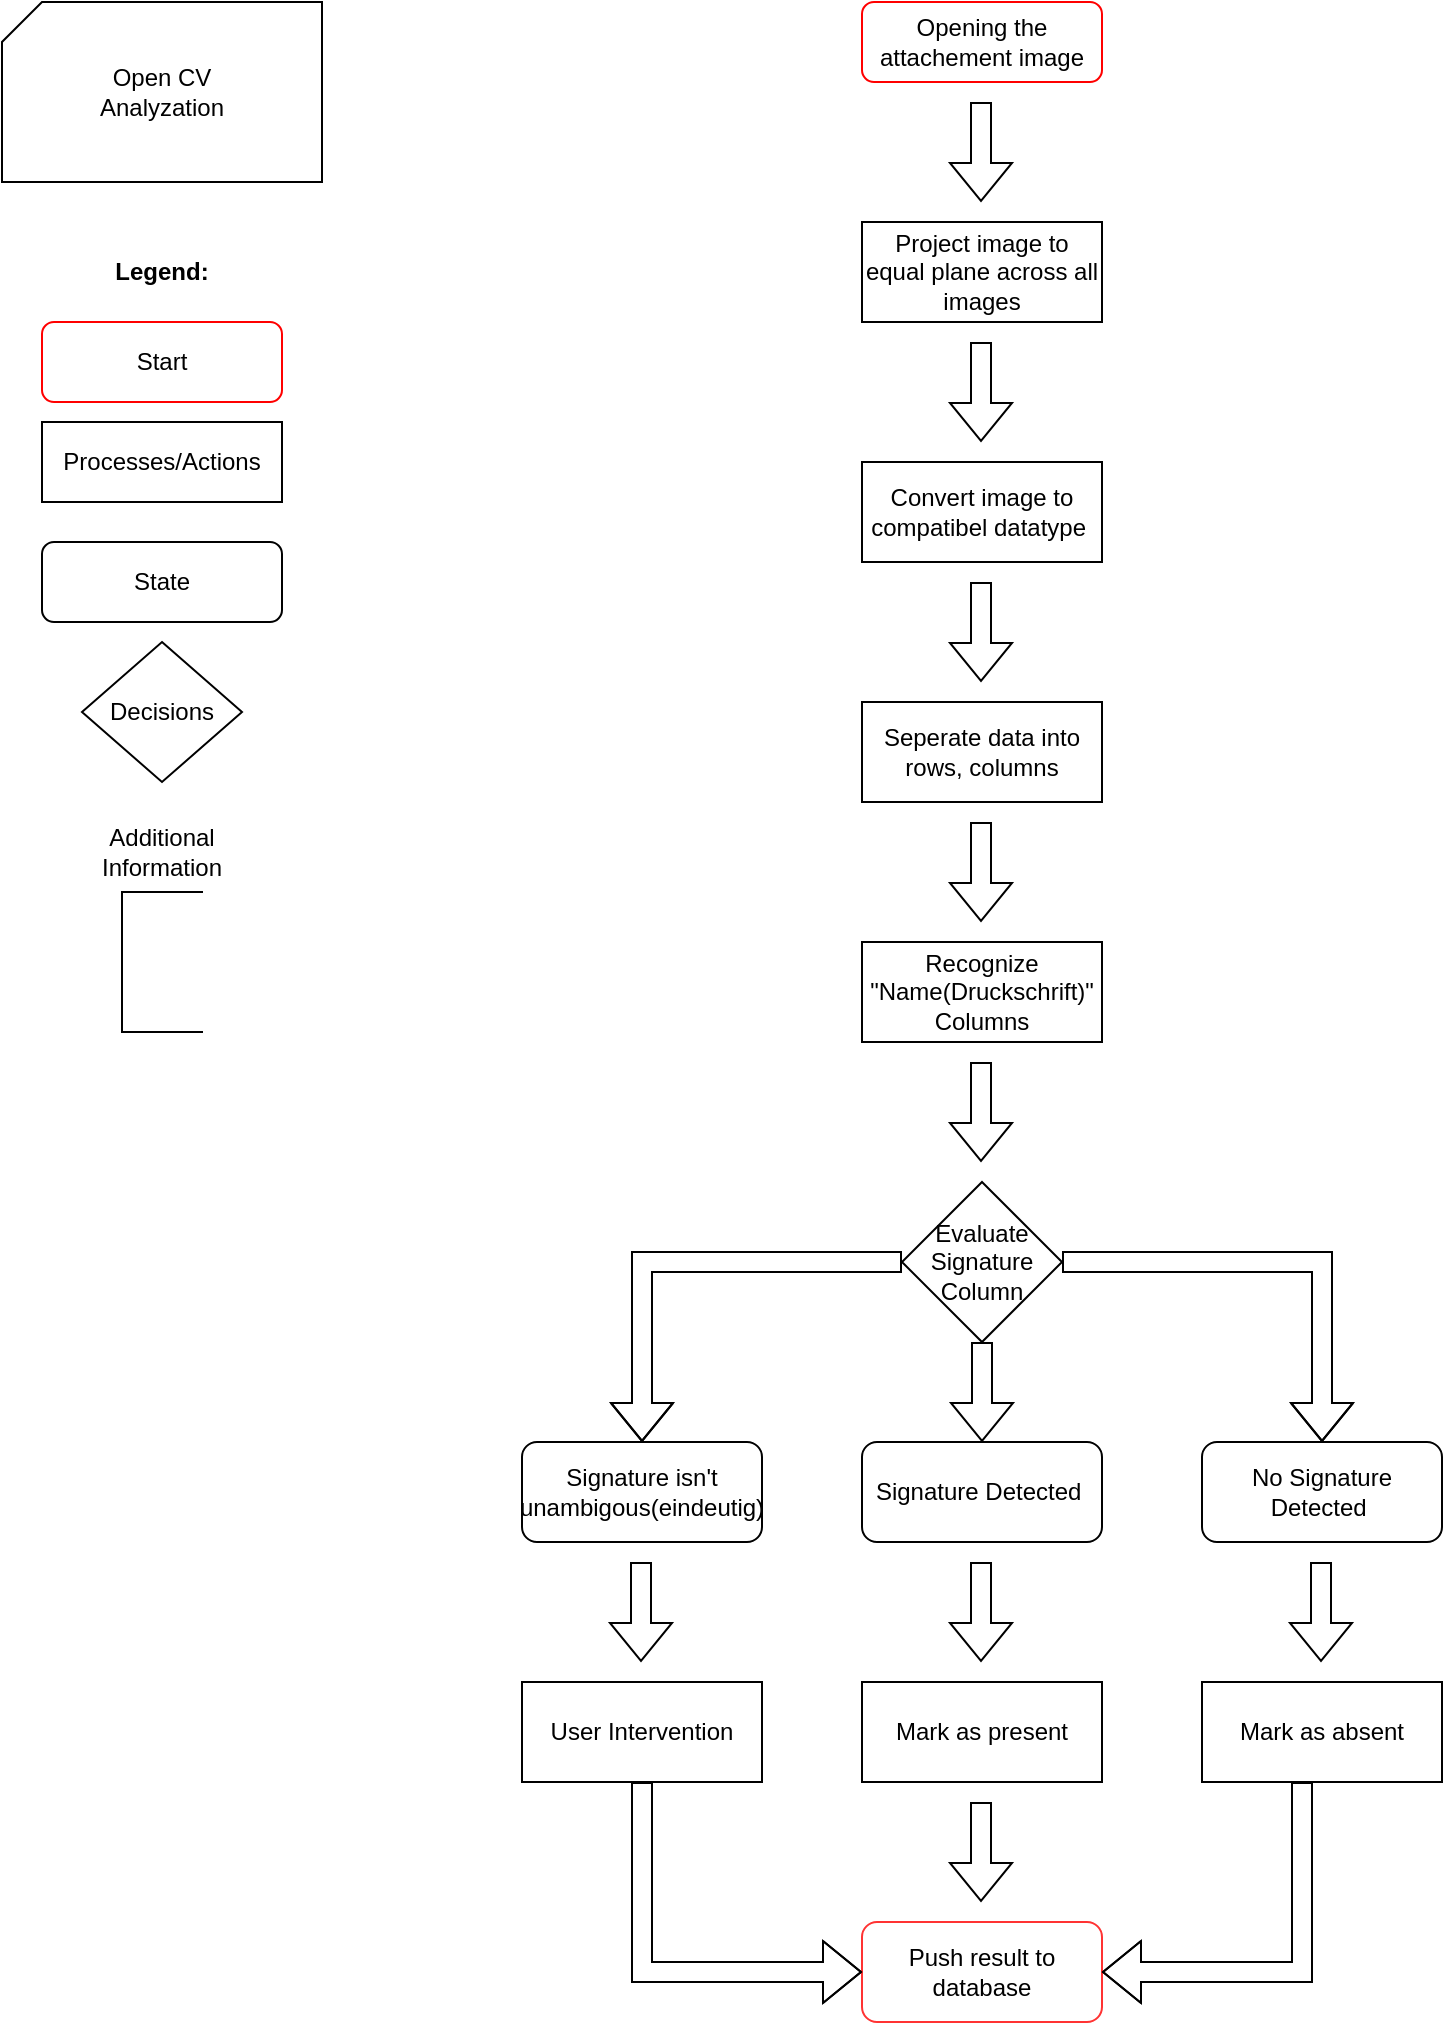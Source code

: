 <mxfile version="21.6.5" type="device">
  <diagram id="C5RBs43oDa-KdzZeNtuy" name="Page-1">
    <mxGraphModel dx="948" dy="546" grid="1" gridSize="10" guides="1" tooltips="1" connect="1" arrows="1" fold="1" page="1" pageScale="1" pageWidth="827" pageHeight="1169" math="0" shadow="0">
      <root>
        <mxCell id="WIyWlLk6GJQsqaUBKTNV-0" />
        <mxCell id="WIyWlLk6GJQsqaUBKTNV-1" parent="WIyWlLk6GJQsqaUBKTNV-0" />
        <mxCell id="CbuRB8H8sCCOuhlkq7PC-52" value="Start/End of the Sequence" style="rounded=1;whiteSpace=wrap;html=1;fontSize=12;glass=0;strokeWidth=1;shadow=0;strokeColor=#FF0000;" parent="WIyWlLk6GJQsqaUBKTNV-1" vertex="1">
          <mxGeometry x="90" y="250" width="120" height="40" as="geometry" />
        </mxCell>
        <mxCell id="CbuRB8H8sCCOuhlkq7PC-53" value="Processes/Actions" style="rounded=0;whiteSpace=wrap;html=1;fontSize=12;glass=0;strokeWidth=1;shadow=0;" parent="WIyWlLk6GJQsqaUBKTNV-1" vertex="1">
          <mxGeometry x="90" y="250" width="120" height="40" as="geometry" />
        </mxCell>
        <mxCell id="CbuRB8H8sCCOuhlkq7PC-54" value="Decisions" style="rhombus;whiteSpace=wrap;html=1;" parent="WIyWlLk6GJQsqaUBKTNV-1" vertex="1">
          <mxGeometry x="110" y="360" width="80" height="70" as="geometry" />
        </mxCell>
        <mxCell id="CbuRB8H8sCCOuhlkq7PC-56" value="" style="shape=partialRectangle;whiteSpace=wrap;html=1;bottom=1;right=1;left=1;top=0;fillColor=none;routingCenterX=-0.5;rotation=90;" parent="WIyWlLk6GJQsqaUBKTNV-1" vertex="1">
          <mxGeometry x="115" y="500" width="70" height="40" as="geometry" />
        </mxCell>
        <mxCell id="CbuRB8H8sCCOuhlkq7PC-57" value="Additional Information" style="text;html=1;strokeColor=none;fillColor=none;align=center;verticalAlign=middle;whiteSpace=wrap;rounded=0;" parent="WIyWlLk6GJQsqaUBKTNV-1" vertex="1">
          <mxGeometry x="120" y="450" width="60" height="30" as="geometry" />
        </mxCell>
        <mxCell id="CbuRB8H8sCCOuhlkq7PC-66" value="" style="verticalLabelPosition=bottom;verticalAlign=top;html=1;shape=card;whiteSpace=wrap;size=20;arcSize=12;align=center;" parent="WIyWlLk6GJQsqaUBKTNV-1" vertex="1">
          <mxGeometry x="70" y="40" width="160" height="90" as="geometry" />
        </mxCell>
        <mxCell id="CbuRB8H8sCCOuhlkq7PC-67" value="Open CV Analyzation" style="text;html=1;strokeColor=none;fillColor=none;align=center;verticalAlign=middle;whiteSpace=wrap;rounded=0;" parent="WIyWlLk6GJQsqaUBKTNV-1" vertex="1">
          <mxGeometry x="120" y="70" width="60" height="30" as="geometry" />
        </mxCell>
        <mxCell id="CbuRB8H8sCCOuhlkq7PC-68" value="&lt;b&gt;Legend:&lt;/b&gt;" style="text;html=1;strokeColor=none;fillColor=none;align=center;verticalAlign=middle;whiteSpace=wrap;rounded=0;" parent="WIyWlLk6GJQsqaUBKTNV-1" vertex="1">
          <mxGeometry x="120" y="160" width="60" height="30" as="geometry" />
        </mxCell>
        <mxCell id="CbuRB8H8sCCOuhlkq7PC-69" value="Start" style="rounded=1;whiteSpace=wrap;html=1;fontSize=12;glass=0;strokeWidth=1;shadow=0;strokeColor=#FF0000;" parent="WIyWlLk6GJQsqaUBKTNV-1" vertex="1">
          <mxGeometry x="90" y="200" width="120" height="40" as="geometry" />
        </mxCell>
        <mxCell id="aovXvjX4OymMQ-b7WY1g-1" value="Opening the attachement image" style="rounded=1;whiteSpace=wrap;html=1;fontSize=12;glass=0;strokeWidth=1;shadow=0;strokeColor=#FF0000;" vertex="1" parent="WIyWlLk6GJQsqaUBKTNV-1">
          <mxGeometry x="500" y="40" width="120" height="40" as="geometry" />
        </mxCell>
        <mxCell id="aovXvjX4OymMQ-b7WY1g-2" value="Project image to equal plane across all images" style="rounded=0;whiteSpace=wrap;html=1;fontSize=12;glass=0;strokeWidth=1;shadow=0;" vertex="1" parent="WIyWlLk6GJQsqaUBKTNV-1">
          <mxGeometry x="500" y="150" width="120" height="50" as="geometry" />
        </mxCell>
        <mxCell id="aovXvjX4OymMQ-b7WY1g-3" value="" style="shape=flexArrow;endArrow=classic;html=1;rounded=0;" edge="1" parent="WIyWlLk6GJQsqaUBKTNV-1">
          <mxGeometry width="50" height="50" relative="1" as="geometry">
            <mxPoint x="559.5" y="90" as="sourcePoint" />
            <mxPoint x="559.5" y="140" as="targetPoint" />
          </mxGeometry>
        </mxCell>
        <mxCell id="aovXvjX4OymMQ-b7WY1g-4" value="Convert image to compatibel datatype&amp;nbsp;" style="rounded=0;whiteSpace=wrap;html=1;fontSize=12;glass=0;strokeWidth=1;shadow=0;" vertex="1" parent="WIyWlLk6GJQsqaUBKTNV-1">
          <mxGeometry x="500" y="270" width="120" height="50" as="geometry" />
        </mxCell>
        <mxCell id="aovXvjX4OymMQ-b7WY1g-5" value="" style="shape=flexArrow;endArrow=classic;html=1;rounded=0;" edge="1" parent="WIyWlLk6GJQsqaUBKTNV-1">
          <mxGeometry width="50" height="50" relative="1" as="geometry">
            <mxPoint x="559.5" y="210" as="sourcePoint" />
            <mxPoint x="559.5" y="260" as="targetPoint" />
          </mxGeometry>
        </mxCell>
        <mxCell id="aovXvjX4OymMQ-b7WY1g-7" value="Seperate data into rows, columns" style="rounded=0;whiteSpace=wrap;html=1;fontSize=12;glass=0;strokeWidth=1;shadow=0;" vertex="1" parent="WIyWlLk6GJQsqaUBKTNV-1">
          <mxGeometry x="500" y="390" width="120" height="50" as="geometry" />
        </mxCell>
        <mxCell id="aovXvjX4OymMQ-b7WY1g-9" value="" style="shape=flexArrow;endArrow=classic;html=1;rounded=0;" edge="1" parent="WIyWlLk6GJQsqaUBKTNV-1">
          <mxGeometry width="50" height="50" relative="1" as="geometry">
            <mxPoint x="559.5" y="330" as="sourcePoint" />
            <mxPoint x="559.5" y="380" as="targetPoint" />
          </mxGeometry>
        </mxCell>
        <mxCell id="aovXvjX4OymMQ-b7WY1g-10" value="Recognize &quot;Name(Druckschrift)&quot; Columns" style="rounded=0;whiteSpace=wrap;html=1;fontSize=12;glass=0;strokeWidth=1;shadow=0;" vertex="1" parent="WIyWlLk6GJQsqaUBKTNV-1">
          <mxGeometry x="500" y="510" width="120" height="50" as="geometry" />
        </mxCell>
        <mxCell id="aovXvjX4OymMQ-b7WY1g-11" value="" style="shape=flexArrow;endArrow=classic;html=1;rounded=0;" edge="1" parent="WIyWlLk6GJQsqaUBKTNV-1">
          <mxGeometry width="50" height="50" relative="1" as="geometry">
            <mxPoint x="559.5" y="450" as="sourcePoint" />
            <mxPoint x="559.5" y="500" as="targetPoint" />
          </mxGeometry>
        </mxCell>
        <mxCell id="aovXvjX4OymMQ-b7WY1g-14" value="" style="shape=flexArrow;endArrow=classic;html=1;rounded=0;" edge="1" parent="WIyWlLk6GJQsqaUBKTNV-1">
          <mxGeometry width="50" height="50" relative="1" as="geometry">
            <mxPoint x="559.5" y="570" as="sourcePoint" />
            <mxPoint x="559.5" y="620" as="targetPoint" />
          </mxGeometry>
        </mxCell>
        <mxCell id="aovXvjX4OymMQ-b7WY1g-15" value="Evaluate Signature Column" style="rhombus;whiteSpace=wrap;html=1;" vertex="1" parent="WIyWlLk6GJQsqaUBKTNV-1">
          <mxGeometry x="520" y="630" width="80" height="80" as="geometry" />
        </mxCell>
        <mxCell id="aovXvjX4OymMQ-b7WY1g-16" value="Signature isn&#39;t unambigous(eindeutig)" style="rounded=1;whiteSpace=wrap;html=1;fontSize=12;glass=0;strokeWidth=1;shadow=0;" vertex="1" parent="WIyWlLk6GJQsqaUBKTNV-1">
          <mxGeometry x="330" y="760" width="120" height="50" as="geometry" />
        </mxCell>
        <mxCell id="aovXvjX4OymMQ-b7WY1g-17" value="Signature Detected&amp;nbsp;" style="rounded=1;whiteSpace=wrap;html=1;fontSize=12;glass=0;strokeWidth=1;shadow=0;" vertex="1" parent="WIyWlLk6GJQsqaUBKTNV-1">
          <mxGeometry x="500" y="760" width="120" height="50" as="geometry" />
        </mxCell>
        <mxCell id="aovXvjX4OymMQ-b7WY1g-18" value="No Signature Detected&amp;nbsp;" style="rounded=1;whiteSpace=wrap;html=1;fontSize=12;glass=0;strokeWidth=1;shadow=0;" vertex="1" parent="WIyWlLk6GJQsqaUBKTNV-1">
          <mxGeometry x="670" y="760" width="120" height="50" as="geometry" />
        </mxCell>
        <mxCell id="aovXvjX4OymMQ-b7WY1g-19" value="" style="shape=flexArrow;endArrow=classic;html=1;rounded=0;entryX=0.5;entryY=0;entryDx=0;entryDy=0;exitX=0;exitY=0.5;exitDx=0;exitDy=0;" edge="1" parent="WIyWlLk6GJQsqaUBKTNV-1" source="aovXvjX4OymMQ-b7WY1g-15" target="aovXvjX4OymMQ-b7WY1g-16">
          <mxGeometry width="50" height="50" relative="1" as="geometry">
            <mxPoint x="450" y="720" as="sourcePoint" />
            <mxPoint x="500" y="670" as="targetPoint" />
            <Array as="points">
              <mxPoint x="390" y="670" />
            </Array>
          </mxGeometry>
        </mxCell>
        <mxCell id="aovXvjX4OymMQ-b7WY1g-20" value="" style="shape=flexArrow;endArrow=classic;html=1;rounded=0;entryX=0.5;entryY=0;entryDx=0;entryDy=0;exitX=0.5;exitY=1;exitDx=0;exitDy=0;" edge="1" parent="WIyWlLk6GJQsqaUBKTNV-1" source="aovXvjX4OymMQ-b7WY1g-15" target="aovXvjX4OymMQ-b7WY1g-17">
          <mxGeometry width="50" height="50" relative="1" as="geometry">
            <mxPoint x="530" y="680" as="sourcePoint" />
            <mxPoint x="400" y="770" as="targetPoint" />
            <Array as="points" />
          </mxGeometry>
        </mxCell>
        <mxCell id="aovXvjX4OymMQ-b7WY1g-21" value="" style="shape=flexArrow;endArrow=classic;html=1;rounded=0;entryX=0.5;entryY=0;entryDx=0;entryDy=0;" edge="1" parent="WIyWlLk6GJQsqaUBKTNV-1" source="aovXvjX4OymMQ-b7WY1g-15">
          <mxGeometry width="50" height="50" relative="1" as="geometry">
            <mxPoint x="860" y="670" as="sourcePoint" />
            <mxPoint x="730" y="760" as="targetPoint" />
            <Array as="points">
              <mxPoint x="730" y="670" />
            </Array>
          </mxGeometry>
        </mxCell>
        <mxCell id="aovXvjX4OymMQ-b7WY1g-22" value="User Intervention" style="rounded=0;whiteSpace=wrap;html=1;fontSize=12;glass=0;strokeWidth=1;shadow=0;" vertex="1" parent="WIyWlLk6GJQsqaUBKTNV-1">
          <mxGeometry x="330" y="880" width="120" height="50" as="geometry" />
        </mxCell>
        <mxCell id="aovXvjX4OymMQ-b7WY1g-23" value="State" style="rounded=1;whiteSpace=wrap;html=1;fontSize=12;glass=0;strokeWidth=1;shadow=0;" vertex="1" parent="WIyWlLk6GJQsqaUBKTNV-1">
          <mxGeometry x="90" y="310" width="120" height="40" as="geometry" />
        </mxCell>
        <mxCell id="aovXvjX4OymMQ-b7WY1g-24" value="" style="shape=flexArrow;endArrow=classic;html=1;rounded=0;entryX=0.5;entryY=0;entryDx=0;entryDy=0;exitX=0.5;exitY=1;exitDx=0;exitDy=0;" edge="1" parent="WIyWlLk6GJQsqaUBKTNV-1">
          <mxGeometry width="50" height="50" relative="1" as="geometry">
            <mxPoint x="389.5" y="820" as="sourcePoint" />
            <mxPoint x="389.5" y="870" as="targetPoint" />
            <Array as="points" />
          </mxGeometry>
        </mxCell>
        <mxCell id="aovXvjX4OymMQ-b7WY1g-25" value="Mark as present" style="rounded=0;whiteSpace=wrap;html=1;fontSize=12;glass=0;strokeWidth=1;shadow=0;" vertex="1" parent="WIyWlLk6GJQsqaUBKTNV-1">
          <mxGeometry x="500" y="880" width="120" height="50" as="geometry" />
        </mxCell>
        <mxCell id="aovXvjX4OymMQ-b7WY1g-26" value="" style="shape=flexArrow;endArrow=classic;html=1;rounded=0;entryX=0.5;entryY=0;entryDx=0;entryDy=0;exitX=0.5;exitY=1;exitDx=0;exitDy=0;" edge="1" parent="WIyWlLk6GJQsqaUBKTNV-1">
          <mxGeometry width="50" height="50" relative="1" as="geometry">
            <mxPoint x="559.5" y="820" as="sourcePoint" />
            <mxPoint x="559.5" y="870" as="targetPoint" />
            <Array as="points" />
          </mxGeometry>
        </mxCell>
        <mxCell id="aovXvjX4OymMQ-b7WY1g-27" value="Mark as absent" style="rounded=0;whiteSpace=wrap;html=1;fontSize=12;glass=0;strokeWidth=1;shadow=0;" vertex="1" parent="WIyWlLk6GJQsqaUBKTNV-1">
          <mxGeometry x="670" y="880" width="120" height="50" as="geometry" />
        </mxCell>
        <mxCell id="aovXvjX4OymMQ-b7WY1g-28" value="" style="shape=flexArrow;endArrow=classic;html=1;rounded=0;entryX=0.5;entryY=0;entryDx=0;entryDy=0;exitX=0.5;exitY=1;exitDx=0;exitDy=0;" edge="1" parent="WIyWlLk6GJQsqaUBKTNV-1">
          <mxGeometry width="50" height="50" relative="1" as="geometry">
            <mxPoint x="729.5" y="820" as="sourcePoint" />
            <mxPoint x="729.5" y="870" as="targetPoint" />
            <Array as="points" />
          </mxGeometry>
        </mxCell>
        <mxCell id="aovXvjX4OymMQ-b7WY1g-29" value="Push result to database" style="rounded=1;whiteSpace=wrap;html=1;fontSize=12;glass=0;strokeWidth=1;shadow=0;strokeColor=#FF3333;" vertex="1" parent="WIyWlLk6GJQsqaUBKTNV-1">
          <mxGeometry x="500" y="1000" width="120" height="50" as="geometry" />
        </mxCell>
        <mxCell id="aovXvjX4OymMQ-b7WY1g-30" value="" style="shape=flexArrow;endArrow=classic;html=1;rounded=0;entryX=0;entryY=0.5;entryDx=0;entryDy=0;exitX=0.5;exitY=1;exitDx=0;exitDy=0;" edge="1" parent="WIyWlLk6GJQsqaUBKTNV-1" source="aovXvjX4OymMQ-b7WY1g-22" target="aovXvjX4OymMQ-b7WY1g-29">
          <mxGeometry width="50" height="50" relative="1" as="geometry">
            <mxPoint x="400" y="930" as="sourcePoint" />
            <mxPoint x="270" y="1020" as="targetPoint" />
            <Array as="points">
              <mxPoint x="390" y="1025" />
            </Array>
          </mxGeometry>
        </mxCell>
        <mxCell id="aovXvjX4OymMQ-b7WY1g-31" value="" style="shape=flexArrow;endArrow=classic;html=1;rounded=0;entryX=0.5;entryY=0;entryDx=0;entryDy=0;exitX=0.5;exitY=1;exitDx=0;exitDy=0;" edge="1" parent="WIyWlLk6GJQsqaUBKTNV-1">
          <mxGeometry width="50" height="50" relative="1" as="geometry">
            <mxPoint x="559.5" y="940" as="sourcePoint" />
            <mxPoint x="559.5" y="990" as="targetPoint" />
            <Array as="points" />
          </mxGeometry>
        </mxCell>
        <mxCell id="aovXvjX4OymMQ-b7WY1g-32" value="" style="shape=flexArrow;endArrow=classic;html=1;rounded=0;entryX=1;entryY=0.5;entryDx=0;entryDy=0;" edge="1" parent="WIyWlLk6GJQsqaUBKTNV-1" target="aovXvjX4OymMQ-b7WY1g-29">
          <mxGeometry width="50" height="50" relative="1" as="geometry">
            <mxPoint x="720" y="930" as="sourcePoint" />
            <mxPoint x="850" y="1020" as="targetPoint" />
            <Array as="points">
              <mxPoint x="720" y="1025" />
            </Array>
          </mxGeometry>
        </mxCell>
      </root>
    </mxGraphModel>
  </diagram>
</mxfile>
